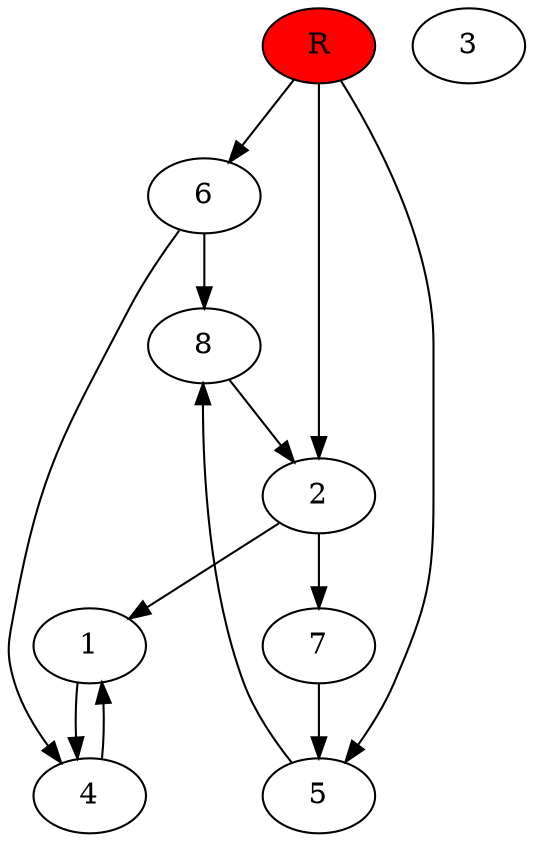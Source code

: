 digraph prb15448 {
	1
	2
	3
	4
	5
	6
	7
	8
	R [fillcolor="#ff0000" style=filled]
	1 -> 4
	2 -> 1
	2 -> 7
	4 -> 1
	5 -> 8
	6 -> 4
	6 -> 8
	7 -> 5
	8 -> 2
	R -> 2
	R -> 5
	R -> 6
}
